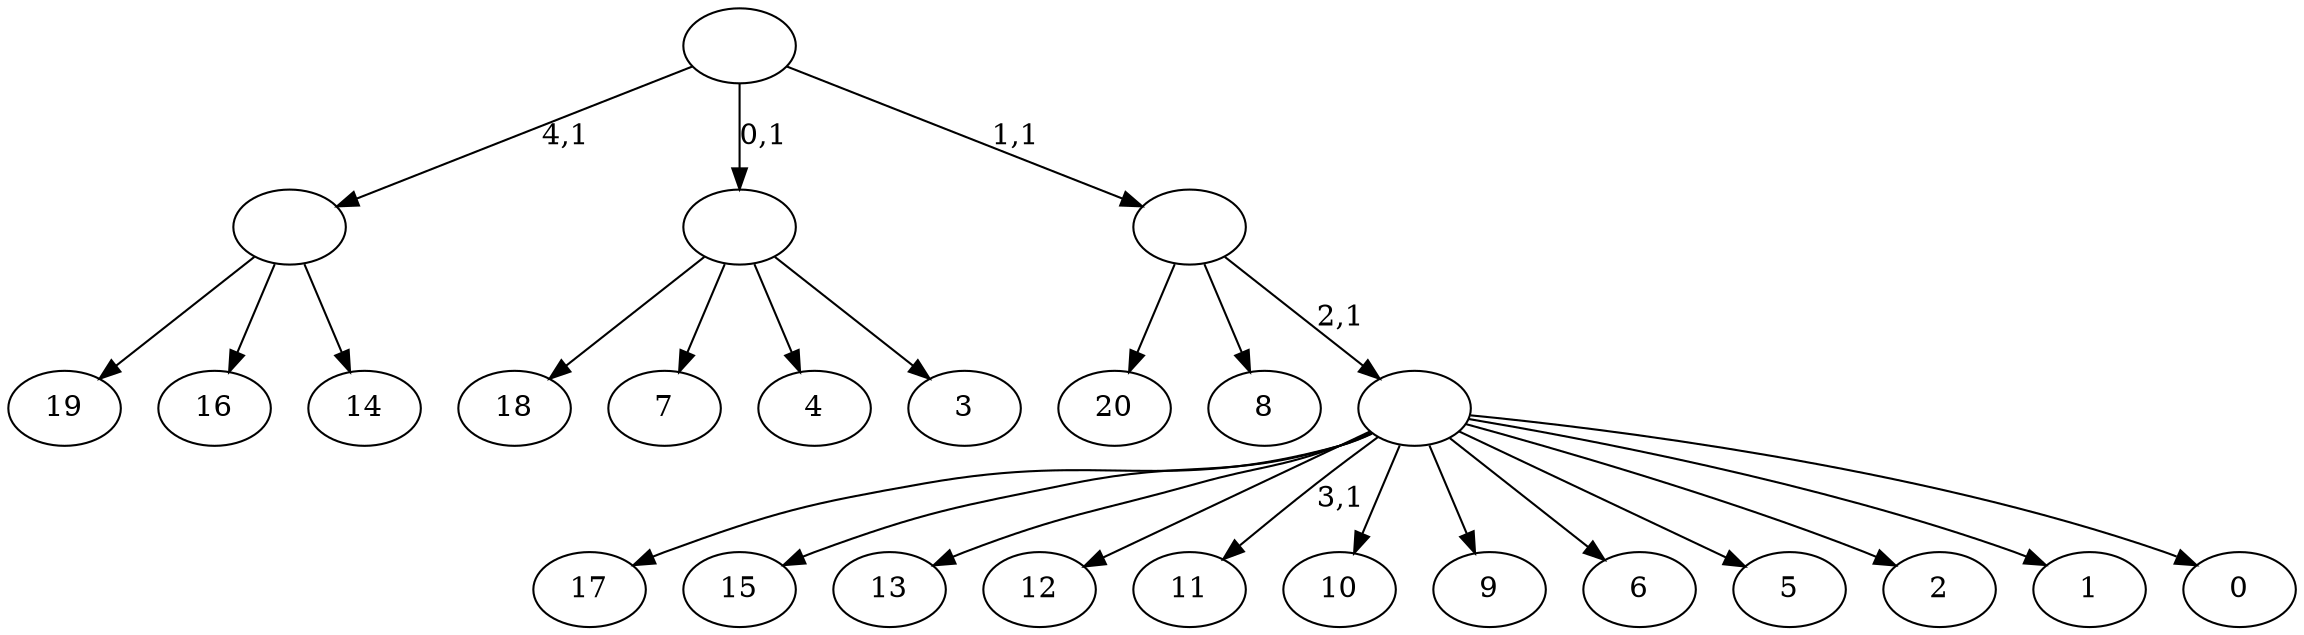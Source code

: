 digraph T {
	26 [label="20"]
	25 [label="19"]
	24 [label="18"]
	23 [label="17"]
	22 [label="16"]
	21 [label="15"]
	20 [label="14"]
	19 [label=""]
	18 [label="13"]
	17 [label="12"]
	16 [label="11"]
	14 [label="10"]
	13 [label="9"]
	12 [label="8"]
	11 [label="7"]
	10 [label="6"]
	9 [label="5"]
	8 [label="4"]
	7 [label="3"]
	6 [label=""]
	5 [label="2"]
	4 [label="1"]
	3 [label="0"]
	2 [label=""]
	1 [label=""]
	0 [label=""]
	19 -> 25 [label=""]
	19 -> 22 [label=""]
	19 -> 20 [label=""]
	6 -> 24 [label=""]
	6 -> 11 [label=""]
	6 -> 8 [label=""]
	6 -> 7 [label=""]
	2 -> 16 [label="3,1"]
	2 -> 23 [label=""]
	2 -> 21 [label=""]
	2 -> 18 [label=""]
	2 -> 17 [label=""]
	2 -> 14 [label=""]
	2 -> 13 [label=""]
	2 -> 10 [label=""]
	2 -> 9 [label=""]
	2 -> 5 [label=""]
	2 -> 4 [label=""]
	2 -> 3 [label=""]
	1 -> 26 [label=""]
	1 -> 12 [label=""]
	1 -> 2 [label="2,1"]
	0 -> 19 [label="4,1"]
	0 -> 6 [label="0,1"]
	0 -> 1 [label="1,1"]
}
